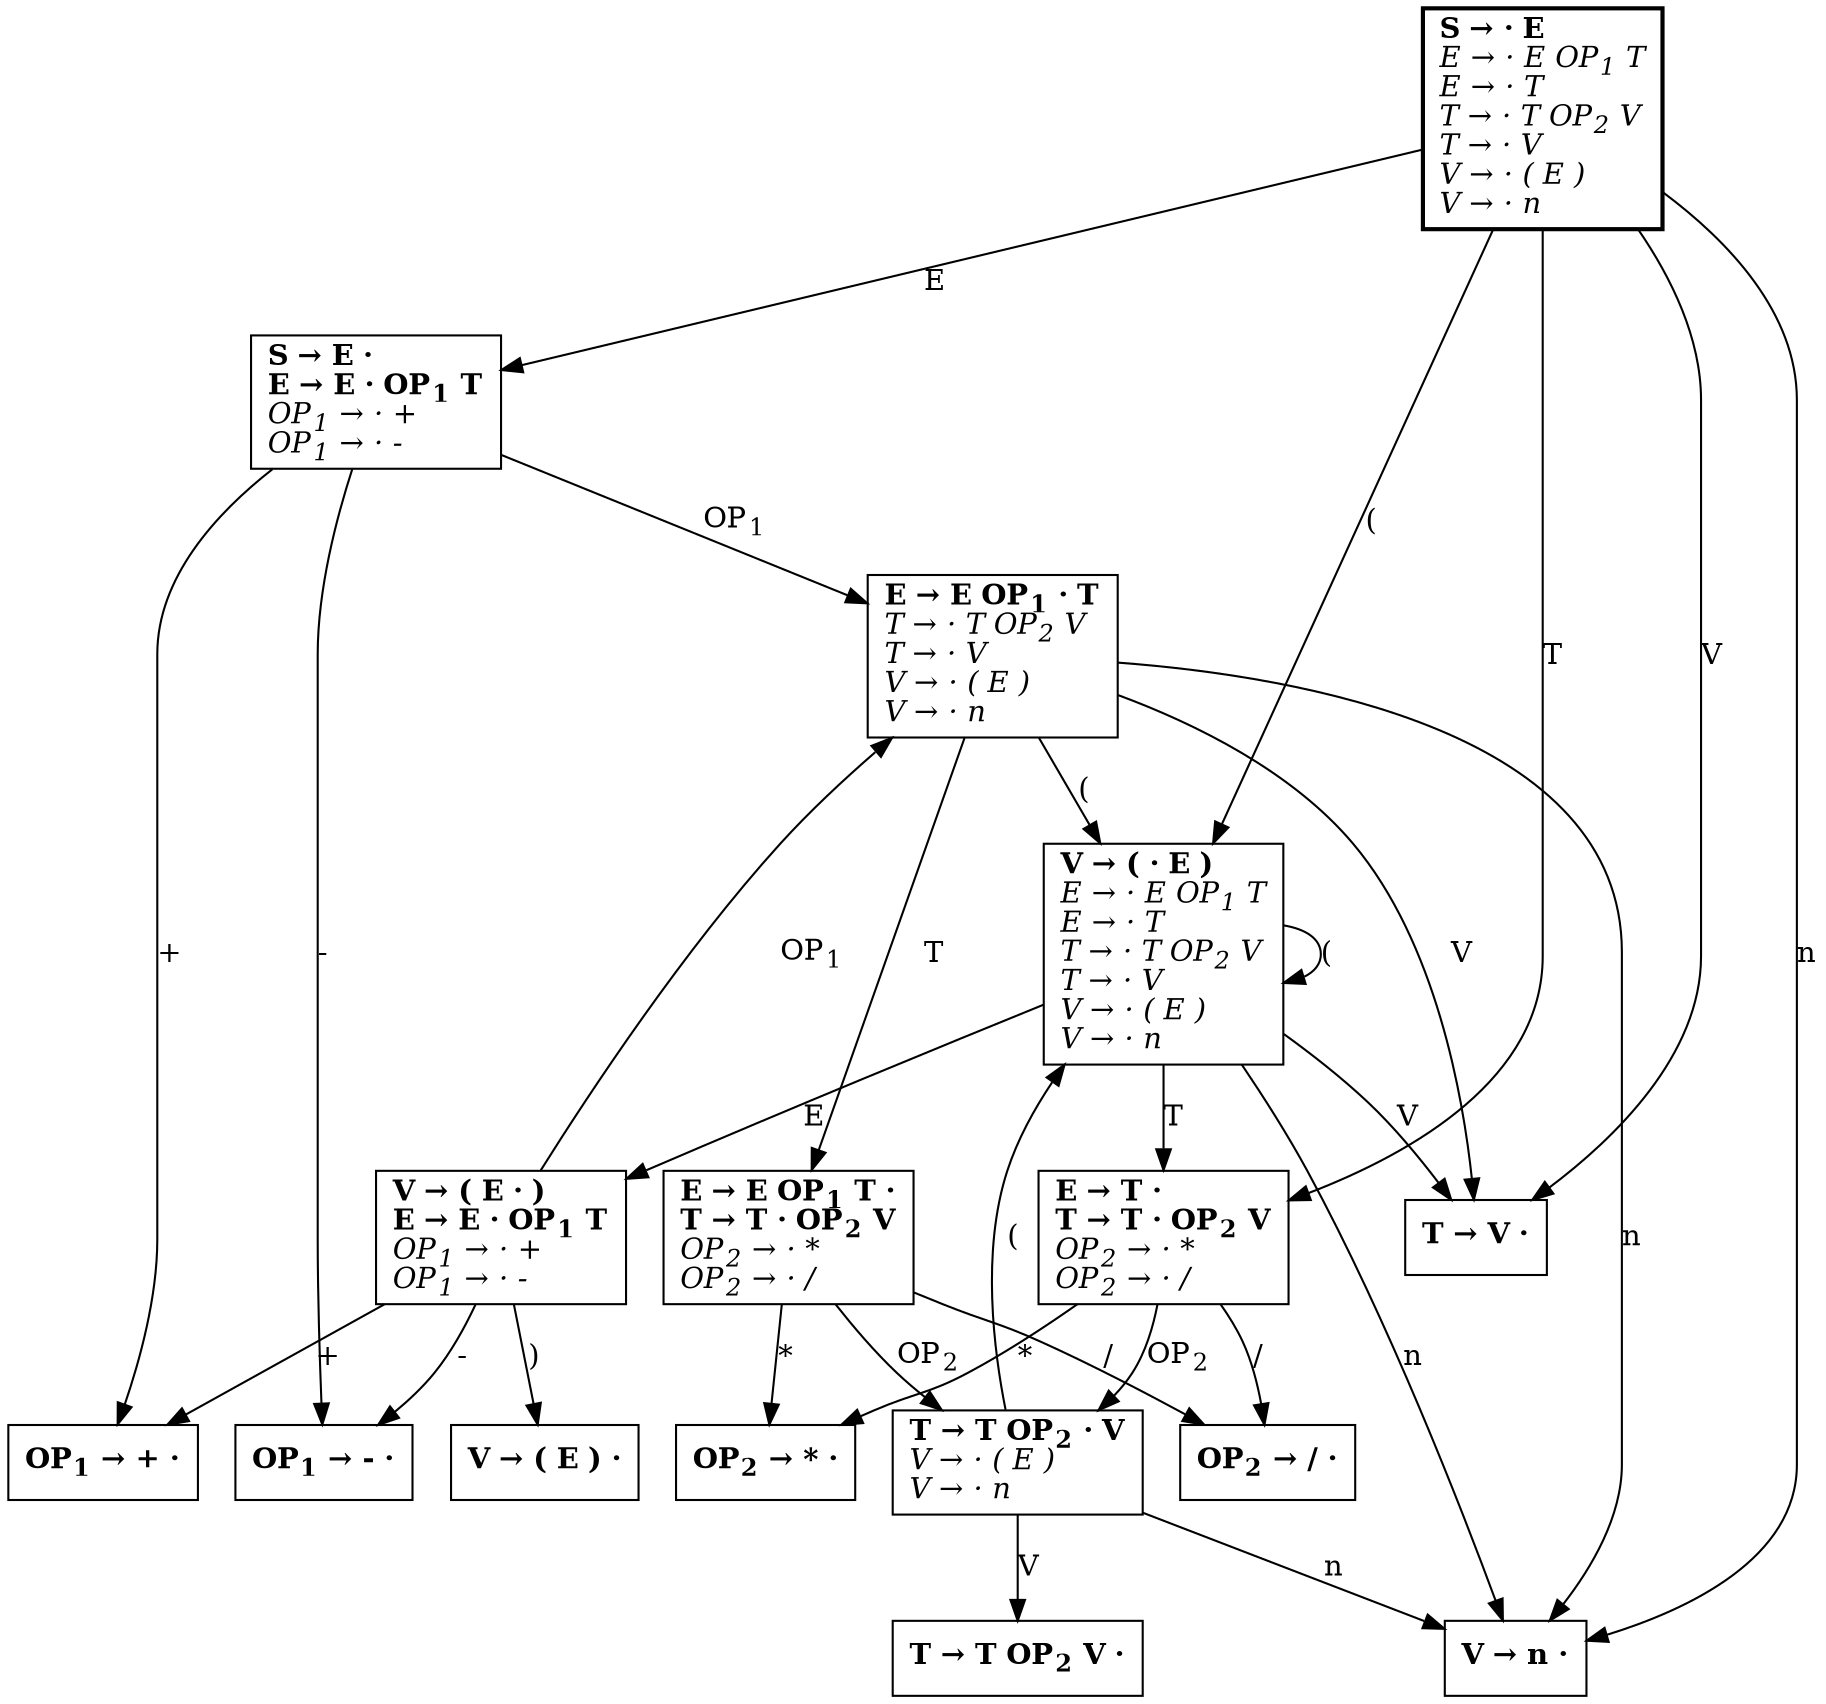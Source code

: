 digraph grammar {
	node[shape=box]
	0 [penwidth=2
	label=<<b>
	S → · E</b><br align="left" /><i>
	E → · E OP<sub>1</sub> T<br align="left" />
	E → · T<br align="left" />
	T → · T OP<sub>2</sub> V<br align="left" />
	T → · V<br align="left" />
	V → · ( E )<br align="left" />
	V → · n<br align="left" />
	</i>>];

	0 -> 1 [label="E"];
	0 -> 2 [label="T"];
	0 -> 3 [label="V"];
	0 -> 4 [label="("];
	0 -> 5 [label="n"];

	1 [label=<<b>
	S → E ·<br align="left" />
	E → E · OP<sub>1</sub> T</b><br align="left" /><i>
	OP<sub>1</sub> → · +<br align="left" />
	OP<sub>1</sub> → · -<br align="left" />
	</i>>];

	1 -> 6 [label=<OP<sub>1</sub>>];
	1 -> 7 [label="+"];
	1 -> 8 [label="-"];

	2 [label=<<b>
	E → T ·<br align="left" />
	T → T · OP<sub>2</sub> V</b><br align="left" /><i>
	OP<sub>2</sub> → · *<br align="left" />
	OP<sub>2</sub> → · /<br align="left" />
	</i>>];

	2 -> 9 [label=<OP<sub>2</sub>>];
	2 -> 10 [label="*"];
	2 -> 11 [label="/"];

	3 [label=<<b>
	T → V ·<br align="left" />
	</b>>];

	4 [label=<<b>
	V → ( · E )</b><br align="left" /><i>
	E → · E OP<sub>1</sub> T<br align="left" />
	E → · T<br align="left" />
	T → · T OP<sub>2</sub> V<br align="left" />
	T → · V<br align="left" />
	V → · ( E )<br align="left" />
	V → · n<br align="left" />
	</i>>];

	4 -> 12 [label="E"];
	4 -> 2 [label="T"];
	4 -> 3 [label="V"];
	4 -> 4 [label="("];
	4 -> 5 [label="n"];

	5 [label=<<b>
	V → n ·<br align="left" />
	</b>>];

	6 [label=<<b>
	E → E OP<sub>1</sub> · T</b><br align="left" /><i>
	T → · T OP<sub>2</sub> V<br align="left" />
	T → · V<br align="left" />
	V → · ( E )<br align="left" />
	V → · n<br align="left" />
	</i>>];

	6 -> 13 [label="T"];
	6 -> 3 [label="V"];
	6 -> 4 [label="("];
	6 -> 5 [label="n"];

	7 [label=<<b>
	OP<sub>1</sub> → + ·<br align="left" />
	</b>>];

	8 [label=<<b>
	OP<sub>1</sub> → - ·<br align="left" />
	</b>>];

	9 [label=<<b>
	T → T OP<sub>2</sub> · V</b><br align="left" /><i>
	V → · ( E )<br align="left" />
	V → · n<br align="left" />
	</i>>];

	9 -> 14 [label="V"];
	9 -> 4 [label="("];
	9 -> 5 [label="n"];

	10 [label=<<b>
	OP<sub>2</sub> → * ·<br align="left" />
	</b>>];

	11 [label=<<b>
	OP<sub>2</sub> → / ·<br align="left" />
	</b>>];

	12 [label=<<b>
	V → ( E · )<br align="left" />
	E → E · OP<sub>1</sub> T</b><br align="left" /><i>
	OP<sub>1</sub> → · +<br align="left" />
	OP<sub>1</sub> → · -<br align="left" />
	</i>>];

	12 -> 15 [label=")"];
	12 -> 6 [label=<OP<sub>1</sub>>];
	12 -> 7 [label="+"];
	12 -> 8 [label="-"];

	13 [label=<<b>
	E → E OP<sub>1</sub> T ·<br align="left" />
	T → T · OP<sub>2</sub> V</b><br align="left" /><i>
	OP<sub>2</sub> → · *<br align="left" />
	OP<sub>2</sub> → · /<br align="left" />
	</i>>];

	13 -> 9 [label=<OP<sub>2</sub>>];
	13 -> 10 [label="*"];
	13 -> 11 [label="/"];
	
	14 [label=<<b>
	T → T OP<sub>2</sub> V ·<br align="left" />
	</b>>];

	15 [label=<<b>
	V → ( E ) ·<br align="left" />
	</b>>];
}
